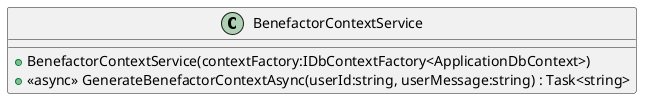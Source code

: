 @startuml
class BenefactorContextService {
    + BenefactorContextService(contextFactory:IDbContextFactory<ApplicationDbContext>)
    + <<async>> GenerateBenefactorContextAsync(userId:string, userMessage:string) : Task<string>
}
@enduml
